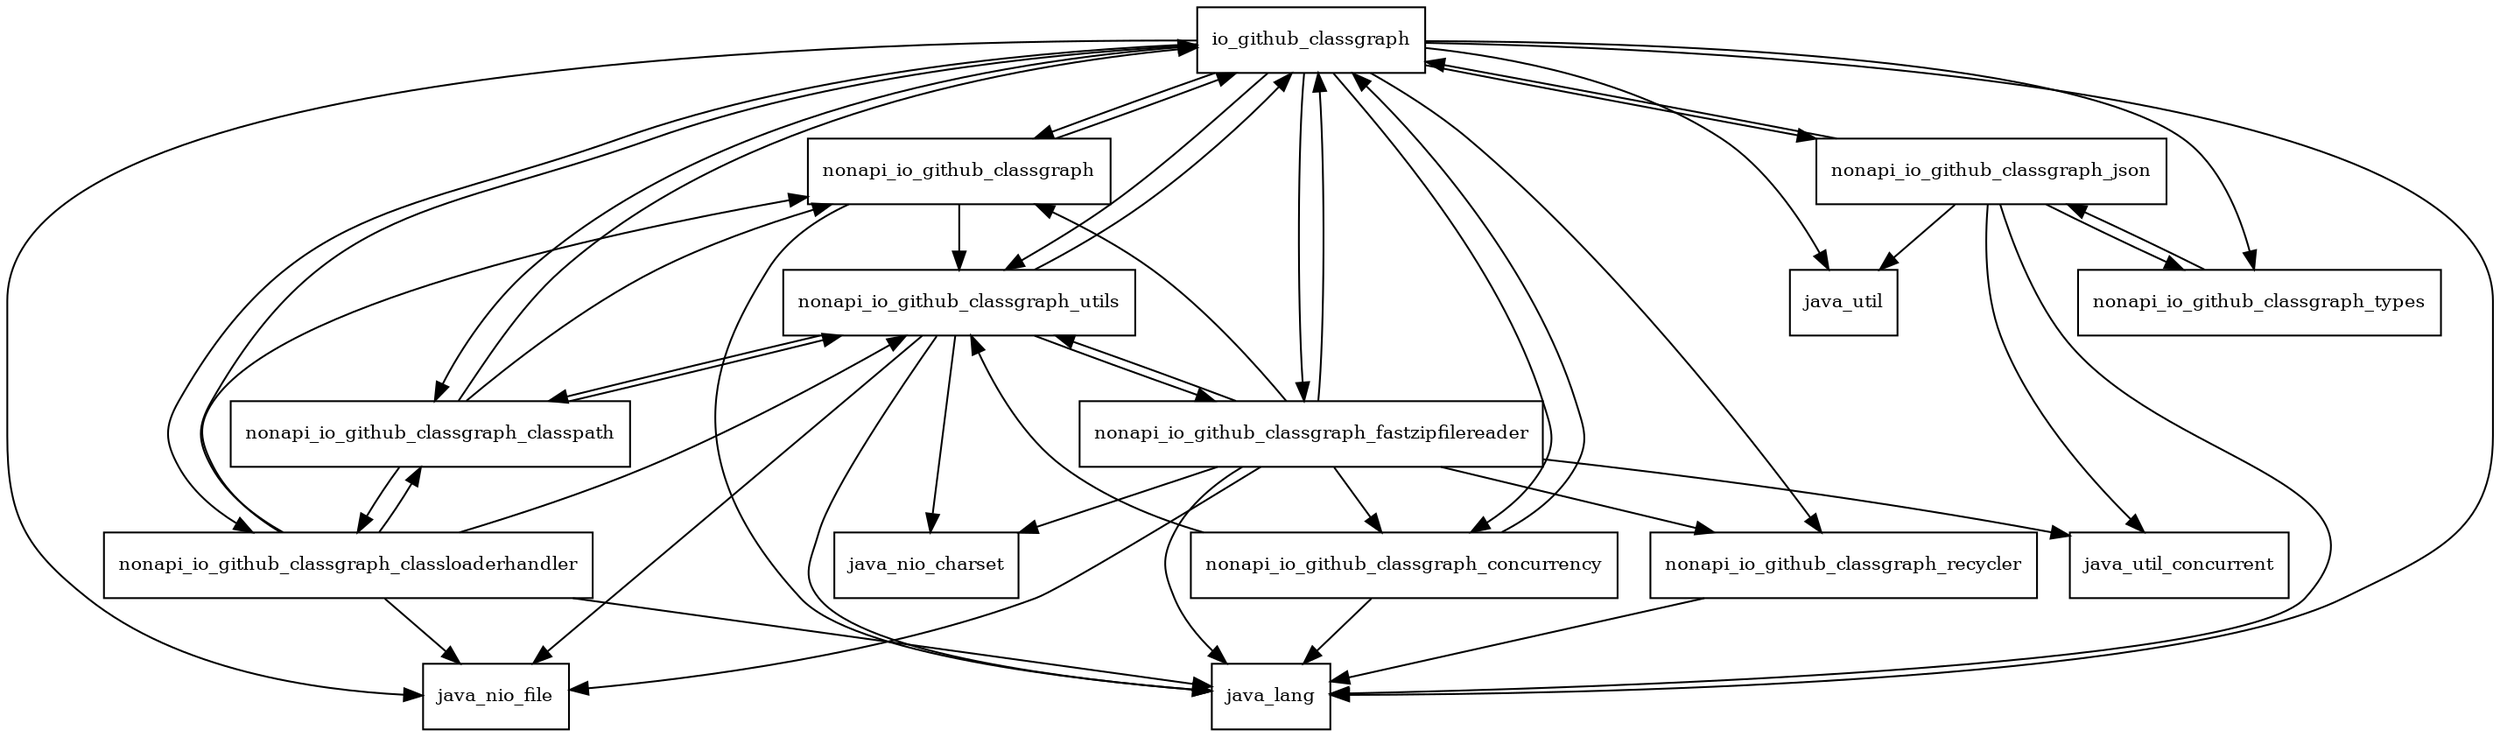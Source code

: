 digraph classgraph_4_8_1_package_dependencies {
  node [shape = box, fontsize=10.0];
  io_github_classgraph -> java_lang;
  io_github_classgraph -> java_nio_file;
  io_github_classgraph -> java_util;
  io_github_classgraph -> nonapi_io_github_classgraph;
  io_github_classgraph -> nonapi_io_github_classgraph_classloaderhandler;
  io_github_classgraph -> nonapi_io_github_classgraph_classpath;
  io_github_classgraph -> nonapi_io_github_classgraph_concurrency;
  io_github_classgraph -> nonapi_io_github_classgraph_fastzipfilereader;
  io_github_classgraph -> nonapi_io_github_classgraph_json;
  io_github_classgraph -> nonapi_io_github_classgraph_recycler;
  io_github_classgraph -> nonapi_io_github_classgraph_types;
  io_github_classgraph -> nonapi_io_github_classgraph_utils;
  nonapi_io_github_classgraph -> io_github_classgraph;
  nonapi_io_github_classgraph -> java_lang;
  nonapi_io_github_classgraph -> nonapi_io_github_classgraph_utils;
  nonapi_io_github_classgraph_classloaderhandler -> io_github_classgraph;
  nonapi_io_github_classgraph_classloaderhandler -> java_lang;
  nonapi_io_github_classgraph_classloaderhandler -> java_nio_file;
  nonapi_io_github_classgraph_classloaderhandler -> nonapi_io_github_classgraph;
  nonapi_io_github_classgraph_classloaderhandler -> nonapi_io_github_classgraph_classpath;
  nonapi_io_github_classgraph_classloaderhandler -> nonapi_io_github_classgraph_utils;
  nonapi_io_github_classgraph_classpath -> io_github_classgraph;
  nonapi_io_github_classgraph_classpath -> nonapi_io_github_classgraph;
  nonapi_io_github_classgraph_classpath -> nonapi_io_github_classgraph_classloaderhandler;
  nonapi_io_github_classgraph_classpath -> nonapi_io_github_classgraph_utils;
  nonapi_io_github_classgraph_concurrency -> io_github_classgraph;
  nonapi_io_github_classgraph_concurrency -> java_lang;
  nonapi_io_github_classgraph_concurrency -> nonapi_io_github_classgraph_utils;
  nonapi_io_github_classgraph_fastzipfilereader -> io_github_classgraph;
  nonapi_io_github_classgraph_fastzipfilereader -> java_lang;
  nonapi_io_github_classgraph_fastzipfilereader -> java_nio_charset;
  nonapi_io_github_classgraph_fastzipfilereader -> java_nio_file;
  nonapi_io_github_classgraph_fastzipfilereader -> java_util_concurrent;
  nonapi_io_github_classgraph_fastzipfilereader -> nonapi_io_github_classgraph;
  nonapi_io_github_classgraph_fastzipfilereader -> nonapi_io_github_classgraph_concurrency;
  nonapi_io_github_classgraph_fastzipfilereader -> nonapi_io_github_classgraph_recycler;
  nonapi_io_github_classgraph_fastzipfilereader -> nonapi_io_github_classgraph_utils;
  nonapi_io_github_classgraph_json -> io_github_classgraph;
  nonapi_io_github_classgraph_json -> java_lang;
  nonapi_io_github_classgraph_json -> java_util;
  nonapi_io_github_classgraph_json -> java_util_concurrent;
  nonapi_io_github_classgraph_json -> nonapi_io_github_classgraph_types;
  nonapi_io_github_classgraph_recycler -> java_lang;
  nonapi_io_github_classgraph_types -> nonapi_io_github_classgraph_json;
  nonapi_io_github_classgraph_utils -> io_github_classgraph;
  nonapi_io_github_classgraph_utils -> java_lang;
  nonapi_io_github_classgraph_utils -> java_nio_charset;
  nonapi_io_github_classgraph_utils -> java_nio_file;
  nonapi_io_github_classgraph_utils -> nonapi_io_github_classgraph_classpath;
  nonapi_io_github_classgraph_utils -> nonapi_io_github_classgraph_fastzipfilereader;
}
